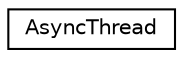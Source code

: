 digraph "Graphical Class Hierarchy"
{
 // LATEX_PDF_SIZE
  edge [fontname="Helvetica",fontsize="10",labelfontname="Helvetica",labelfontsize="10"];
  node [fontname="Helvetica",fontsize="10",shape=record];
  rankdir="LR";
  Node0 [label="AsyncThread",height=0.2,width=0.4,color="black", fillcolor="white", style="filled",URL="$class_async_thread.html",tooltip="Internal Async Thread class"];
}
